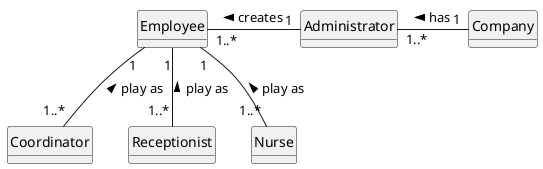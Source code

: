 @startuml
hide methods
hide circle

class Administrator{
}

class Employee{
}

class Coordinator{
}

class Receptionist{
}

class Nurse{
}

class Company{
}

Nurse"1..*" -up- "1"Employee : > play as
Receptionist"1..*" -up- "1"Employee : > play as
Coordinator"1..*" -up- "1"Employee : > play as
Company"1" -left- "1..*"Administrator : > has
Administrator"1" -left-"1..*"Employee : > creates



@enduml